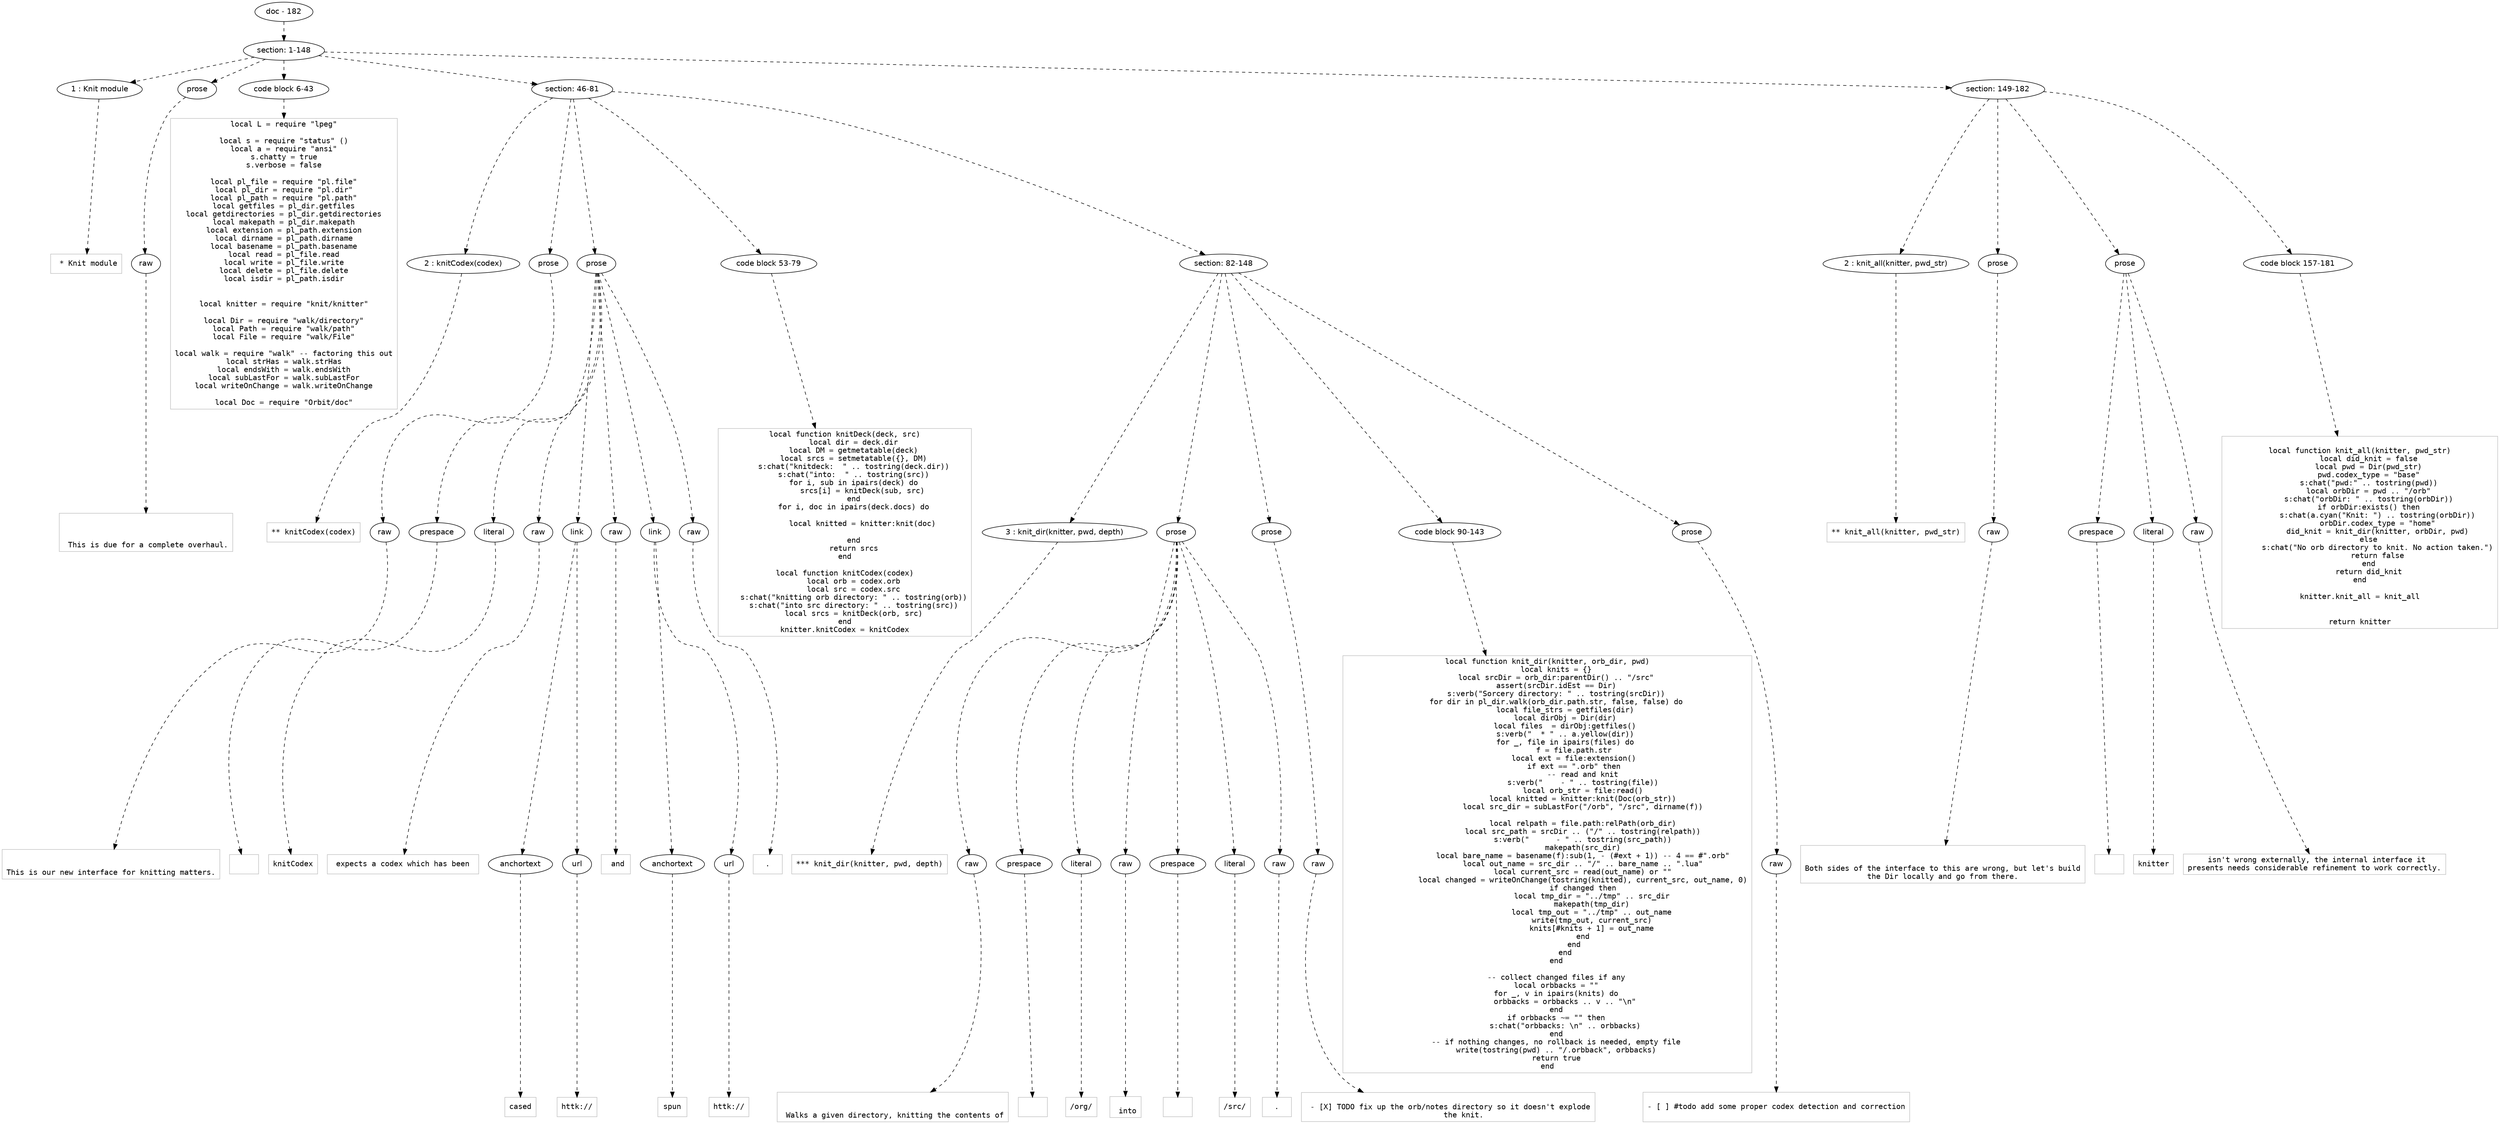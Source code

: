 digraph lpegNode {

node [fontname=Helvetica]
edge [style=dashed]

doc_0 [label="doc - 182"]


doc_0 -> { section_1}
{rank=same; section_1}

section_1 [label="section: 1-148"]


// END RANK doc_0

section_1 -> { header_2 prose_3 codeblock_4 section_5 section_6}
{rank=same; header_2 prose_3 codeblock_4 section_5 section_6}

header_2 [label="1 : Knit module"]

prose_3 [label="prose"]

codeblock_4 [label="code block 6-43"]

section_5 [label="section: 46-81"]

section_6 [label="section: 149-182"]


// END RANK section_1

header_2 -> leaf_7
leaf_7  [color=Gray,shape=rectangle,fontname=Inconsolata,label=" * Knit module"]
// END RANK header_2

prose_3 -> { raw_8}
{rank=same; raw_8}

raw_8 [label="raw"]


// END RANK prose_3

raw_8 -> leaf_9
leaf_9  [color=Gray,shape=rectangle,fontname=Inconsolata,label="


 This is due for a complete overhaul.
"]
// END RANK raw_8

codeblock_4 -> leaf_10
leaf_10  [color=Gray,shape=rectangle,fontname=Inconsolata,label="local L = require \"lpeg\"

local s = require \"status\" ()
local a = require \"ansi\"
s.chatty = true
s.verbose = false

local pl_file = require \"pl.file\"
local pl_dir = require \"pl.dir\"
local pl_path = require \"pl.path\"
local getfiles = pl_dir.getfiles
local getdirectories = pl_dir.getdirectories
local makepath = pl_dir.makepath
local extension = pl_path.extension
local dirname = pl_path.dirname
local basename = pl_path.basename
local read = pl_file.read
local write = pl_file.write
local delete = pl_file.delete
local isdir = pl_path.isdir


local knitter = require \"knit/knitter\"

local Dir = require \"walk/directory\"
local Path = require \"walk/path\"
local File = require \"walk/File\"

local walk = require \"walk\" -- factoring this out
local strHas = walk.strHas
local endsWith = walk.endsWith
local subLastFor = walk.subLastFor
local writeOnChange = walk.writeOnChange

local Doc = require \"Orbit/doc\"
"]
// END RANK codeblock_4

section_5 -> { header_11 prose_12 prose_13 codeblock_14 section_15}
{rank=same; header_11 prose_12 prose_13 codeblock_14 section_15}

header_11 [label="2 : knitCodex(codex)"]

prose_12 [label="prose"]

prose_13 [label="prose"]

codeblock_14 [label="code block 53-79"]

section_15 [label="section: 82-148"]


// END RANK section_5

header_11 -> leaf_16
leaf_16  [color=Gray,shape=rectangle,fontname=Inconsolata,label="** knitCodex(codex)"]
// END RANK header_11

prose_12 -> { raw_17}
{rank=same; raw_17}

raw_17 [label="raw"]


// END RANK prose_12

raw_17 -> leaf_18
leaf_18  [color=Gray,shape=rectangle,fontname=Inconsolata,label="

This is our new interface for knitting matters.
"]
// END RANK raw_17

prose_13 -> { prespace_19 literal_20 raw_21 link_22 raw_23 link_24 raw_25}
{rank=same; prespace_19 literal_20 raw_21 link_22 raw_23 link_24 raw_25}

prespace_19 [label="prespace"]

literal_20 [label="literal"]

raw_21 [label="raw"]

link_22 [label="link"]

raw_23 [label="raw"]

link_24 [label="link"]

raw_25 [label="raw"]


// END RANK prose_13

prespace_19 -> leaf_26
leaf_26  [color=Gray,shape=rectangle,fontname=Inconsolata,label=""]
// END RANK prespace_19

literal_20 -> leaf_27
leaf_27  [color=Gray,shape=rectangle,fontname=Inconsolata,label="knitCodex"]
// END RANK literal_20

raw_21 -> leaf_28
leaf_28  [color=Gray,shape=rectangle,fontname=Inconsolata,label=" expects a codex which has been "]
// END RANK raw_21

link_22 -> { anchortext_29 url_30}
{rank=same; anchortext_29 url_30}

anchortext_29 [label="anchortext"]

url_30 [label="url"]


// END RANK link_22

anchortext_29 -> leaf_31
leaf_31  [color=Gray,shape=rectangle,fontname=Inconsolata,label="cased"]
// END RANK anchortext_29

url_30 -> leaf_32
leaf_32  [color=Gray,shape=rectangle,fontname=Inconsolata,label="httk://"]
// END RANK url_30

raw_23 -> leaf_33
leaf_33  [color=Gray,shape=rectangle,fontname=Inconsolata,label=" and"]
// END RANK raw_23

link_24 -> { anchortext_34 url_35}
{rank=same; anchortext_34 url_35}

anchortext_34 [label="anchortext"]

url_35 [label="url"]


// END RANK link_24

anchortext_34 -> leaf_36
leaf_36  [color=Gray,shape=rectangle,fontname=Inconsolata,label="spun"]
// END RANK anchortext_34

url_35 -> leaf_37
leaf_37  [color=Gray,shape=rectangle,fontname=Inconsolata,label="httk://"]
// END RANK url_35

raw_25 -> leaf_38
leaf_38  [color=Gray,shape=rectangle,fontname=Inconsolata,label=".
"]
// END RANK raw_25

codeblock_14 -> leaf_39
leaf_39  [color=Gray,shape=rectangle,fontname=Inconsolata,label="local function knitDeck(deck, src)
    local dir = deck.dir
    local DM = getmetatable(deck)
    local srcs = setmetatable({}, DM)
    s:chat(\"knitdeck:  \" .. tostring(deck.dir))
    s:chat(\"into:  \" .. tostring(src))
    for i, sub in ipairs(deck) do
        srcs[i] = knitDeck(sub, src)
    end
    for i, doc in ipairs(deck.docs) do

        local knitted = knitter:knit(doc)

    end
    return srcs
end

local function knitCodex(codex)
    local orb = codex.orb
    local src = codex.src
    s:chat(\"knitting orb directory: \" .. tostring(orb))
    s:chat(\"into src directory: \" .. tostring(src))
    local srcs = knitDeck(orb, src)
end
knitter.knitCodex = knitCodex"]
// END RANK codeblock_14

section_15 -> { header_40 prose_41 prose_42 codeblock_43 prose_44}
{rank=same; header_40 prose_41 prose_42 codeblock_43 prose_44}

header_40 [label="3 : knit_dir(knitter, pwd, depth)"]

prose_41 [label="prose"]

prose_42 [label="prose"]

codeblock_43 [label="code block 90-143"]

prose_44 [label="prose"]


// END RANK section_15

header_40 -> leaf_45
leaf_45  [color=Gray,shape=rectangle,fontname=Inconsolata,label="*** knit_dir(knitter, pwd, depth)"]
// END RANK header_40

prose_41 -> { raw_46 prespace_47 literal_48 raw_49 prespace_50 literal_51 raw_52}
{rank=same; raw_46 prespace_47 literal_48 raw_49 prespace_50 literal_51 raw_52}

raw_46 [label="raw"]

prespace_47 [label="prespace"]

literal_48 [label="literal"]

raw_49 [label="raw"]

prespace_50 [label="prespace"]

literal_51 [label="literal"]

raw_52 [label="raw"]


// END RANK prose_41

raw_46 -> leaf_53
leaf_53  [color=Gray,shape=rectangle,fontname=Inconsolata,label="

 Walks a given directory, knitting the contents of"]
// END RANK raw_46

prespace_47 -> leaf_54
leaf_54  [color=Gray,shape=rectangle,fontname=Inconsolata,label=" "]
// END RANK prespace_47

literal_48 -> leaf_55
leaf_55  [color=Gray,shape=rectangle,fontname=Inconsolata,label="/org/"]
// END RANK literal_48

raw_49 -> leaf_56
leaf_56  [color=Gray,shape=rectangle,fontname=Inconsolata,label="
 into"]
// END RANK raw_49

prespace_50 -> leaf_57
leaf_57  [color=Gray,shape=rectangle,fontname=Inconsolata,label=" "]
// END RANK prespace_50

literal_51 -> leaf_58
leaf_58  [color=Gray,shape=rectangle,fontname=Inconsolata,label="/src/"]
// END RANK literal_51

raw_52 -> leaf_59
leaf_59  [color=Gray,shape=rectangle,fontname=Inconsolata,label=".
"]
// END RANK raw_52

prose_42 -> { raw_60}
{rank=same; raw_60}

raw_60 [label="raw"]


// END RANK prose_42

raw_60 -> leaf_61
leaf_61  [color=Gray,shape=rectangle,fontname=Inconsolata,label="
 - [X] TODO fix up the orb/notes directory so it doesn't explode
       the knit.
"]
// END RANK raw_60

codeblock_43 -> leaf_62
leaf_62  [color=Gray,shape=rectangle,fontname=Inconsolata,label="local function knit_dir(knitter, orb_dir, pwd)
    local knits = {}
    local srcDir = orb_dir:parentDir() .. \"/src\"
    assert(srcDir.idEst == Dir)
    s:verb(\"Sorcery directory: \" .. tostring(srcDir))
    for dir in pl_dir.walk(orb_dir.path.str, false, false) do
        local file_strs = getfiles(dir)
        local dirObj = Dir(dir)
        local files  = dirObj:getfiles()
        s:verb(\"  * \" .. a.yellow(dir))
        for _, file in ipairs(files) do
            f = file.path.str
            local ext = file:extension()
            if ext == \".orb\" then
                -- read and knit
                s:verb(\"    - \" .. tostring(file))
                local orb_str = file:read()
                local knitted = knitter:knit(Doc(orb_str))
                local src_dir = subLastFor(\"/orb\", \"/src\", dirname(f))

                local relpath = file.path:relPath(orb_dir)
                local src_path = srcDir .. (\"/\" .. tostring(relpath))
                s:verb(\"      - \" .. tostring(src_path))
                makepath(src_dir)
                local bare_name = basename(f):sub(1, - (#ext + 1)) -- 4 == #\".orb\"
                local out_name = src_dir .. \"/\" .. bare_name .. \".lua\"
                local current_src = read(out_name) or \"\"
                local changed = writeOnChange(tostring(knitted), current_src, out_name, 0)
                if changed then
                    local tmp_dir = \"../tmp\" .. src_dir
                    makepath(tmp_dir)
                    local tmp_out = \"../tmp\" .. out_name
                    write(tmp_out, current_src)
                    knits[#knits + 1] = out_name
                end
            end
        end
    end

    -- collect changed files if any
    local orbbacks = \"\"
    for _, v in ipairs(knits) do
        orbbacks = orbbacks .. v .. \"\\n\"
    end
    if orbbacks ~= \"\" then
        s:chat(\"orbbacks: \\n\" .. orbbacks)
    end
    -- if nothing changes, no rollback is needed, empty file
    write(tostring(pwd) .. \"/.orbback\", orbbacks)
    return true
end
"]
// END RANK codeblock_43

prose_44 -> { raw_63}
{rank=same; raw_63}

raw_63 [label="raw"]


// END RANK prose_44

raw_63 -> leaf_64
leaf_64  [color=Gray,shape=rectangle,fontname=Inconsolata,label="
- [ ] #todo add some proper codex detection and correction

"]
// END RANK raw_63

section_6 -> { header_65 prose_66 prose_67 codeblock_68}
{rank=same; header_65 prose_66 prose_67 codeblock_68}

header_65 [label="2 : knit_all(knitter, pwd_str)"]

prose_66 [label="prose"]

prose_67 [label="prose"]

codeblock_68 [label="code block 157-181"]


// END RANK section_6

header_65 -> leaf_69
leaf_69  [color=Gray,shape=rectangle,fontname=Inconsolata,label="** knit_all(knitter, pwd_str)"]
// END RANK header_65

prose_66 -> { raw_70}
{rank=same; raw_70}

raw_70 [label="raw"]


// END RANK prose_66

raw_70 -> leaf_71
leaf_71  [color=Gray,shape=rectangle,fontname=Inconsolata,label="

Both sides of the interface to this are wrong, but let's build
the Dir locally and go from there.
"]
// END RANK raw_70

prose_67 -> { prespace_72 literal_73 raw_74}
{rank=same; prespace_72 literal_73 raw_74}

prespace_72 [label="prespace"]

literal_73 [label="literal"]

raw_74 [label="raw"]


// END RANK prose_67

prespace_72 -> leaf_75
leaf_75  [color=Gray,shape=rectangle,fontname=Inconsolata,label=""]
// END RANK prespace_72

literal_73 -> leaf_76
leaf_76  [color=Gray,shape=rectangle,fontname=Inconsolata,label="knitter"]
// END RANK literal_73

raw_74 -> leaf_77
leaf_77  [color=Gray,shape=rectangle,fontname=Inconsolata,label=" isn't wrong externally, the internal interface it
presents needs considerable refinement to work correctly.
"]
// END RANK raw_74

codeblock_68 -> leaf_78
leaf_78  [color=Gray,shape=rectangle,fontname=Inconsolata,label="
local function knit_all(knitter, pwd_str)
    local did_knit = false
    local pwd = Dir(pwd_str)
    pwd.codex_type = \"base\"
    s:chat(\"pwd:\" .. tostring(pwd))
    local orbDir = pwd .. \"/orb\"
    s:chat(\"orbDir: \" .. tostring(orbDir))
    if orbDir:exists() then
        s:chat(a.cyan(\"Knit: \") .. tostring(orbDir))
        orbDir.codex_type = \"home\"
        did_knit = knit_dir(knitter, orbDir, pwd)
    else
        s:chat(\"No orb directory to knit. No action taken.\")
        return false
    end
    return did_knit
end

knitter.knit_all = knit_all


return knitter"]
// END RANK codeblock_68


}
